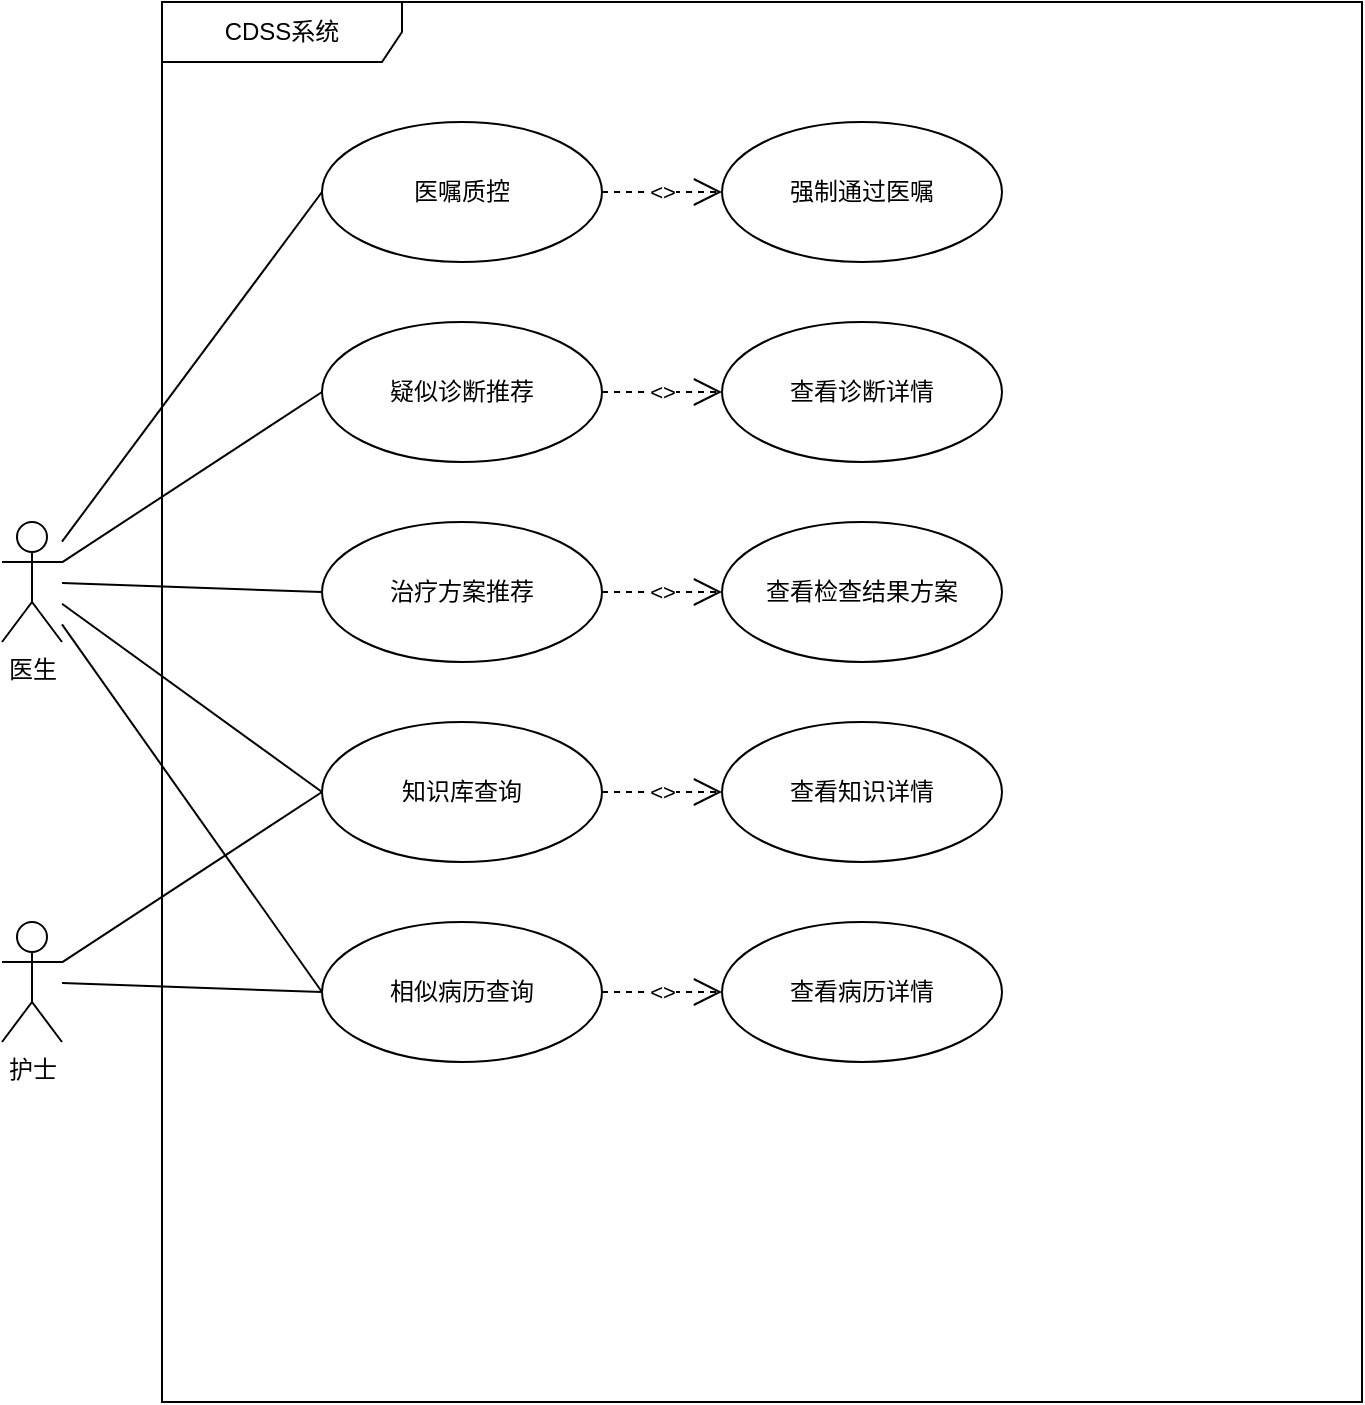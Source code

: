 <mxfile>
    <diagram id="cdss-usecase" name="CDSS系统用例图">
        <mxGraphModel dx="287" dy="468" grid="1" gridSize="10" guides="1" tooltips="1" connect="1" arrows="1" fold="1" page="1" pageScale="1" pageWidth="827" pageHeight="1169" math="0" shadow="0">
            <root>
                <mxCell id="0"/>
                <mxCell id="1" parent="0"/>
                <mxCell id="actor1" value="医生" style="shape=umlActor;verticalLabelPosition=bottom;verticalAlign=top;html=1;" parent="1" vertex="1">
                    <mxGeometry x="40" y="300" width="30" height="60" as="geometry"/>
                </mxCell>
                <mxCell id="actor2" value="护士" style="shape=umlActor;verticalLabelPosition=bottom;verticalAlign=top;html=1;" parent="1" vertex="1">
                    <mxGeometry x="40" y="500" width="30" height="60" as="geometry"/>
                </mxCell>
                <mxCell id="boundary" value="CDSS系统" style="shape=umlFrame;whiteSpace=wrap;html=1;width=120;height=30;" parent="1" vertex="1">
                    <mxGeometry x="120" y="40" width="600" height="700" as="geometry"/>
                </mxCell>
                <mxCell id="uc1" value="医嘱质控" style="ellipse;whiteSpace=wrap;html=1;" parent="1" vertex="1">
                    <mxGeometry x="200" y="100" width="140" height="70" as="geometry"/>
                </mxCell>
                <mxCell id="uc1_1" value="强制通过医嘱" style="ellipse;whiteSpace=wrap;html=1;" parent="1" vertex="1">
                    <mxGeometry x="400" y="100" width="140" height="70" as="geometry"/>
                </mxCell>
                <mxCell id="uc2" value="疑似诊断推荐" style="ellipse;whiteSpace=wrap;html=1;" parent="1" vertex="1">
                    <mxGeometry x="200" y="200" width="140" height="70" as="geometry"/>
                </mxCell>
                <mxCell id="uc2_1" value="查看诊断详情" style="ellipse;whiteSpace=wrap;html=1;" parent="1" vertex="1">
                    <mxGeometry x="400" y="200" width="140" height="70" as="geometry"/>
                </mxCell>
                <mxCell id="uc3" value="治疗方案推荐" style="ellipse;whiteSpace=wrap;html=1;" parent="1" vertex="1">
                    <mxGeometry x="200" y="300" width="140" height="70" as="geometry"/>
                </mxCell>
                <mxCell id="uc3_1" value="查看检查结果方案" style="ellipse;whiteSpace=wrap;html=1;" parent="1" vertex="1">
                    <mxGeometry x="400" y="300" width="140" height="70" as="geometry"/>
                </mxCell>
                <mxCell id="uc4" value="知识库查询" style="ellipse;whiteSpace=wrap;html=1;" parent="1" vertex="1">
                    <mxGeometry x="200" y="400" width="140" height="70" as="geometry"/>
                </mxCell>
                <mxCell id="uc4_1" value="查看知识详情" style="ellipse;whiteSpace=wrap;html=1;" parent="1" vertex="1">
                    <mxGeometry x="400" y="400" width="140" height="70" as="geometry"/>
                </mxCell>
                <mxCell id="uc5" value="相似病历查询" style="ellipse;whiteSpace=wrap;html=1;" parent="1" vertex="1">
                    <mxGeometry x="200" y="500" width="140" height="70" as="geometry"/>
                </mxCell>
                <mxCell id="uc5_1" value="查看病历详情" style="ellipse;whiteSpace=wrap;html=1;" parent="1" vertex="1">
                    <mxGeometry x="400" y="500" width="140" height="70" as="geometry"/>
                </mxCell>
                <mxCell id="edge1" value="" style="endArrow=none;html=1;rounded=0;entryX=0;entryY=0.5;entryDx=0;entryDy=0;" parent="1" source="actor1" target="uc1" edge="1">
                    <mxGeometry width="50" height="50" relative="1" as="geometry"/>
                </mxCell>
                <mxCell id="edge2" value="" style="endArrow=none;html=1;rounded=0;entryX=0;entryY=0.5;entryDx=0;entryDy=0;" parent="1" source="actor1" target="uc2" edge="1">
                    <mxGeometry width="50" height="50" relative="1" as="geometry"/>
                </mxCell>
                <mxCell id="edge3" value="" style="endArrow=none;html=1;rounded=0;entryX=0;entryY=0.5;entryDx=0;entryDy=0;" parent="1" source="actor1" target="uc3" edge="1">
                    <mxGeometry width="50" height="50" relative="1" as="geometry"/>
                </mxCell>
                <mxCell id="edge4" value="" style="endArrow=none;html=1;rounded=0;entryX=0;entryY=0.5;entryDx=0;entryDy=0;" parent="1" source="actor1" target="uc4" edge="1">
                    <mxGeometry width="50" height="50" relative="1" as="geometry"/>
                </mxCell>
                <mxCell id="edge5" value="" style="endArrow=none;html=1;rounded=0;entryX=0;entryY=0.5;entryDx=0;entryDy=0;" parent="1" source="actor1" target="uc5" edge="1">
                    <mxGeometry width="50" height="50" relative="1" as="geometry"/>
                </mxCell>
                <mxCell id="edge6" value="" style="endArrow=none;html=1;rounded=0;entryX=0;entryY=0.5;entryDx=0;entryDy=0;" parent="1" source="actor2" target="uc4" edge="1">
                    <mxGeometry width="50" height="50" relative="1" as="geometry"/>
                </mxCell>
                <mxCell id="edge7" value="" style="endArrow=none;html=1;rounded=0;entryX=0;entryY=0.5;entryDx=0;entryDy=0;" parent="1" source="actor2" target="uc5" edge="1">
                    <mxGeometry width="50" height="50" relative="1" as="geometry"/>
                </mxCell>
                <mxCell id="include1" value="&lt;&lt;include&gt;&gt;" style="endArrow=open;endSize=12;dashed=1;html=1;rounded=0;exitX=1;exitY=0.5;exitDx=0;exitDy=0;entryX=0;entryY=0.5;entryDx=0;entryDy=0;" parent="1" source="uc1" target="uc1_1" edge="1">
                    <mxGeometry width="160" relative="1" as="geometry"/>
                </mxCell>
                <mxCell id="include2" value="&lt;&lt;include&gt;&gt;" style="endArrow=open;endSize=12;dashed=1;html=1;rounded=0;exitX=1;exitY=0.5;exitDx=0;exitDy=0;entryX=0;entryY=0.5;entryDx=0;entryDy=0;" parent="1" source="uc2" target="uc2_1" edge="1">
                    <mxGeometry width="160" relative="1" as="geometry"/>
                </mxCell>
                <mxCell id="include3" value="&lt;&lt;include&gt;&gt;" style="endArrow=open;endSize=12;dashed=1;html=1;rounded=0;exitX=1;exitY=0.5;exitDx=0;exitDy=0;entryX=0;entryY=0.5;entryDx=0;entryDy=0;" parent="1" source="uc3" target="uc3_1" edge="1">
                    <mxGeometry width="160" relative="1" as="geometry"/>
                </mxCell>
                <mxCell id="include4" value="&lt;&lt;include&gt;&gt;" style="endArrow=open;endSize=12;dashed=1;html=1;rounded=0;exitX=1;exitY=0.5;exitDx=0;exitDy=0;entryX=0;entryY=0.5;entryDx=0;entryDy=0;" parent="1" source="uc4" target="uc4_1" edge="1">
                    <mxGeometry width="160" relative="1" as="geometry"/>
                </mxCell>
                <mxCell id="include5" value="&lt;&lt;include&gt;&gt;" style="endArrow=open;endSize=12;dashed=1;html=1;rounded=0;exitX=1;exitY=0.5;exitDx=0;exitDy=0;entryX=0;entryY=0.5;entryDx=0;entryDy=0;" parent="1" source="uc5" target="uc5_1" edge="1">
                    <mxGeometry width="160" relative="1" as="geometry"/>
                </mxCell>
            </root>
        </mxGraphModel>
    </diagram>
</mxfile>